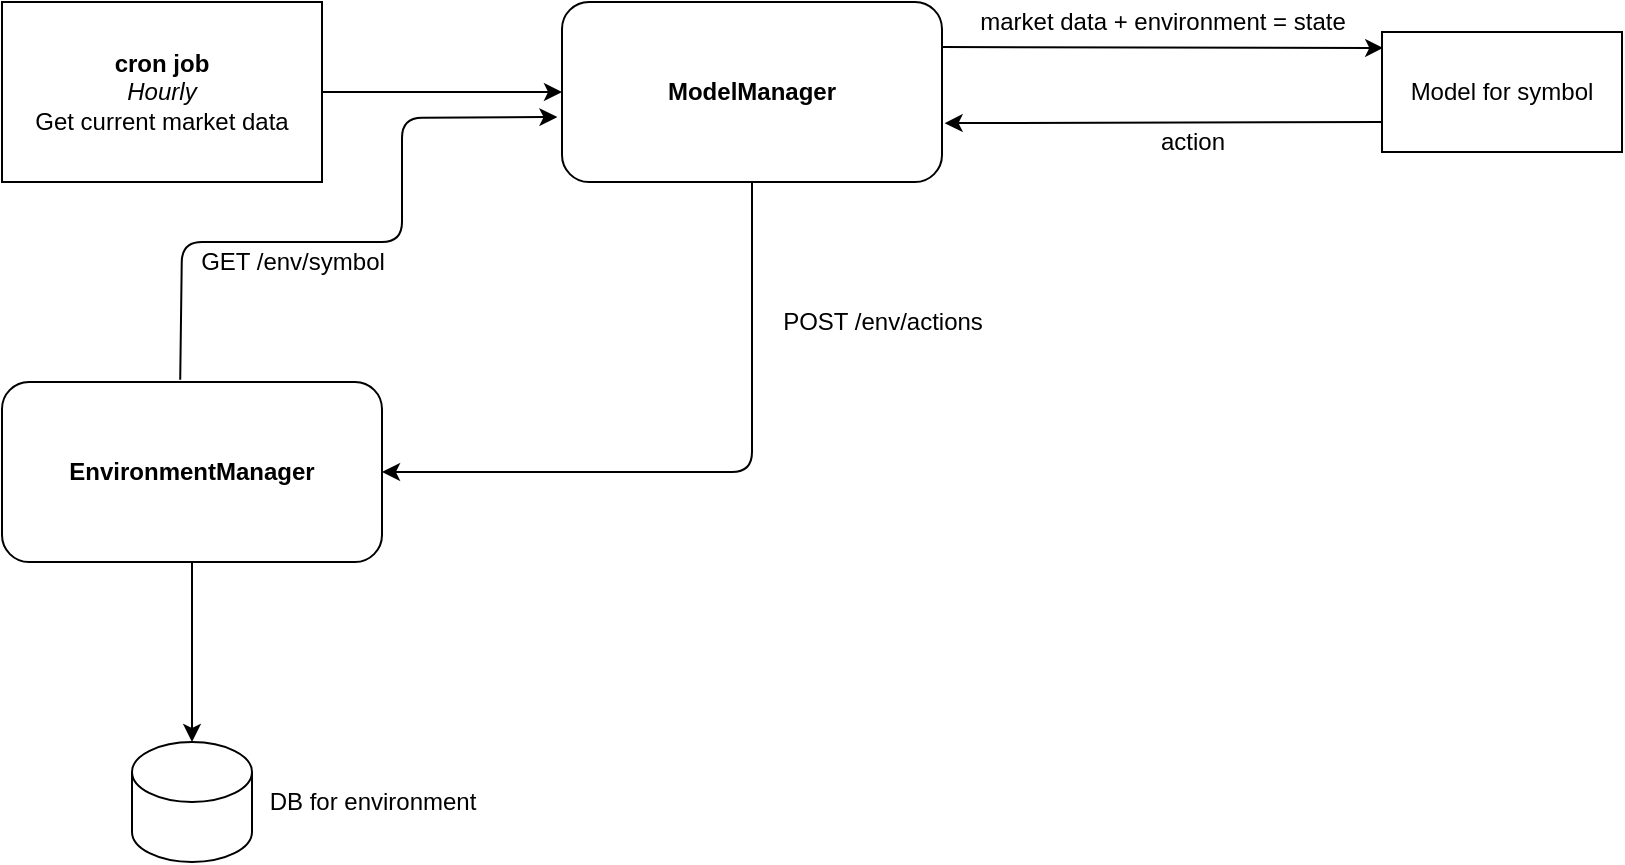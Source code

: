 <mxfile>
    <diagram id="rYNR1Ibk62CNDqO5L3-O" name="Page-1">
        <mxGraphModel dx="1605" dy="758" grid="1" gridSize="10" guides="1" tooltips="1" connect="1" arrows="1" fold="1" page="1" pageScale="1" pageWidth="850" pageHeight="1100" math="0" shadow="0">
            <root>
                <mxCell id="0"/>
                <mxCell id="1" parent="0"/>
                <mxCell id="33" style="edgeStyle=none;html=1;entryX=0;entryY=0.5;entryDx=0;entryDy=0;" edge="1" parent="1" source="2" target="6">
                    <mxGeometry relative="1" as="geometry"/>
                </mxCell>
                <mxCell id="2" value="&lt;b&gt;cron job&lt;/b&gt;&lt;br&gt;&lt;i&gt;Hourly &lt;/i&gt;&lt;br&gt;Get current market data" style="rounded=0;whiteSpace=wrap;html=1;" vertex="1" parent="1">
                    <mxGeometry x="20" y="30" width="160" height="90" as="geometry"/>
                </mxCell>
                <mxCell id="38" style="edgeStyle=none;html=1;exitX=1;exitY=0.25;exitDx=0;exitDy=0;entryX=0.005;entryY=0.133;entryDx=0;entryDy=0;entryPerimeter=0;" edge="1" parent="1" source="6" target="35">
                    <mxGeometry relative="1" as="geometry"/>
                </mxCell>
                <mxCell id="47" style="edgeStyle=none;html=1;exitX=0.5;exitY=1;exitDx=0;exitDy=0;entryX=1;entryY=0.5;entryDx=0;entryDy=0;" edge="1" parent="1" source="6" target="44">
                    <mxGeometry relative="1" as="geometry">
                        <Array as="points">
                            <mxPoint x="395" y="265"/>
                        </Array>
                    </mxGeometry>
                </mxCell>
                <mxCell id="6" value="&lt;b&gt;ModelManager&lt;/b&gt;&lt;br&gt;" style="rounded=1;whiteSpace=wrap;html=1;" vertex="1" parent="1">
                    <mxGeometry x="300" y="30" width="190" height="90" as="geometry"/>
                </mxCell>
                <mxCell id="37" style="edgeStyle=none;html=1;exitX=0;exitY=0.75;exitDx=0;exitDy=0;entryX=1.007;entryY=0.673;entryDx=0;entryDy=0;entryPerimeter=0;" edge="1" parent="1" source="35" target="6">
                    <mxGeometry relative="1" as="geometry"/>
                </mxCell>
                <mxCell id="35" value="Model for symbol" style="whiteSpace=wrap;html=1;" vertex="1" parent="1">
                    <mxGeometry x="710" y="45" width="120" height="60" as="geometry"/>
                </mxCell>
                <mxCell id="39" value="market data + environment = state" style="text;html=1;align=center;verticalAlign=middle;resizable=0;points=[];autosize=1;strokeColor=none;" vertex="1" parent="1">
                    <mxGeometry x="500" y="30" width="200" height="20" as="geometry"/>
                </mxCell>
                <mxCell id="40" value="action" style="text;html=1;align=center;verticalAlign=middle;resizable=0;points=[];autosize=1;strokeColor=none;" vertex="1" parent="1">
                    <mxGeometry x="590" y="90" width="50" height="20" as="geometry"/>
                </mxCell>
                <mxCell id="46" style="edgeStyle=none;html=1;entryX=-0.012;entryY=0.639;entryDx=0;entryDy=0;entryPerimeter=0;exitX=0.469;exitY=-0.012;exitDx=0;exitDy=0;exitPerimeter=0;" edge="1" parent="1" source="44" target="6">
                    <mxGeometry relative="1" as="geometry">
                        <Array as="points">
                            <mxPoint x="110" y="150"/>
                            <mxPoint x="220" y="150"/>
                            <mxPoint x="220" y="88"/>
                        </Array>
                    </mxGeometry>
                </mxCell>
                <mxCell id="50" style="edgeStyle=none;html=1;" edge="1" parent="1" source="44">
                    <mxGeometry relative="1" as="geometry">
                        <mxPoint x="115" y="400" as="targetPoint"/>
                    </mxGeometry>
                </mxCell>
                <mxCell id="44" value="&lt;b&gt;EnvironmentManager&lt;/b&gt;" style="rounded=1;whiteSpace=wrap;html=1;" vertex="1" parent="1">
                    <mxGeometry x="20" y="220" width="190" height="90" as="geometry"/>
                </mxCell>
                <mxCell id="48" value="GET /env/symbol" style="text;html=1;align=center;verticalAlign=middle;resizable=0;points=[];autosize=1;strokeColor=none;" vertex="1" parent="1">
                    <mxGeometry x="110" y="150" width="110" height="20" as="geometry"/>
                </mxCell>
                <mxCell id="49" value="POST /env/actions" style="text;html=1;align=center;verticalAlign=middle;resizable=0;points=[];autosize=1;strokeColor=none;" vertex="1" parent="1">
                    <mxGeometry x="400" y="180" width="120" height="20" as="geometry"/>
                </mxCell>
                <mxCell id="51" value="" style="shape=cylinder3;whiteSpace=wrap;html=1;boundedLbl=1;backgroundOutline=1;size=15;" vertex="1" parent="1">
                    <mxGeometry x="85" y="400" width="60" height="60" as="geometry"/>
                </mxCell>
                <mxCell id="53" value="DB for environment" style="text;html=1;align=center;verticalAlign=middle;resizable=0;points=[];autosize=1;strokeColor=none;" vertex="1" parent="1">
                    <mxGeometry x="145" y="420" width="120" height="20" as="geometry"/>
                </mxCell>
            </root>
        </mxGraphModel>
    </diagram>
</mxfile>
